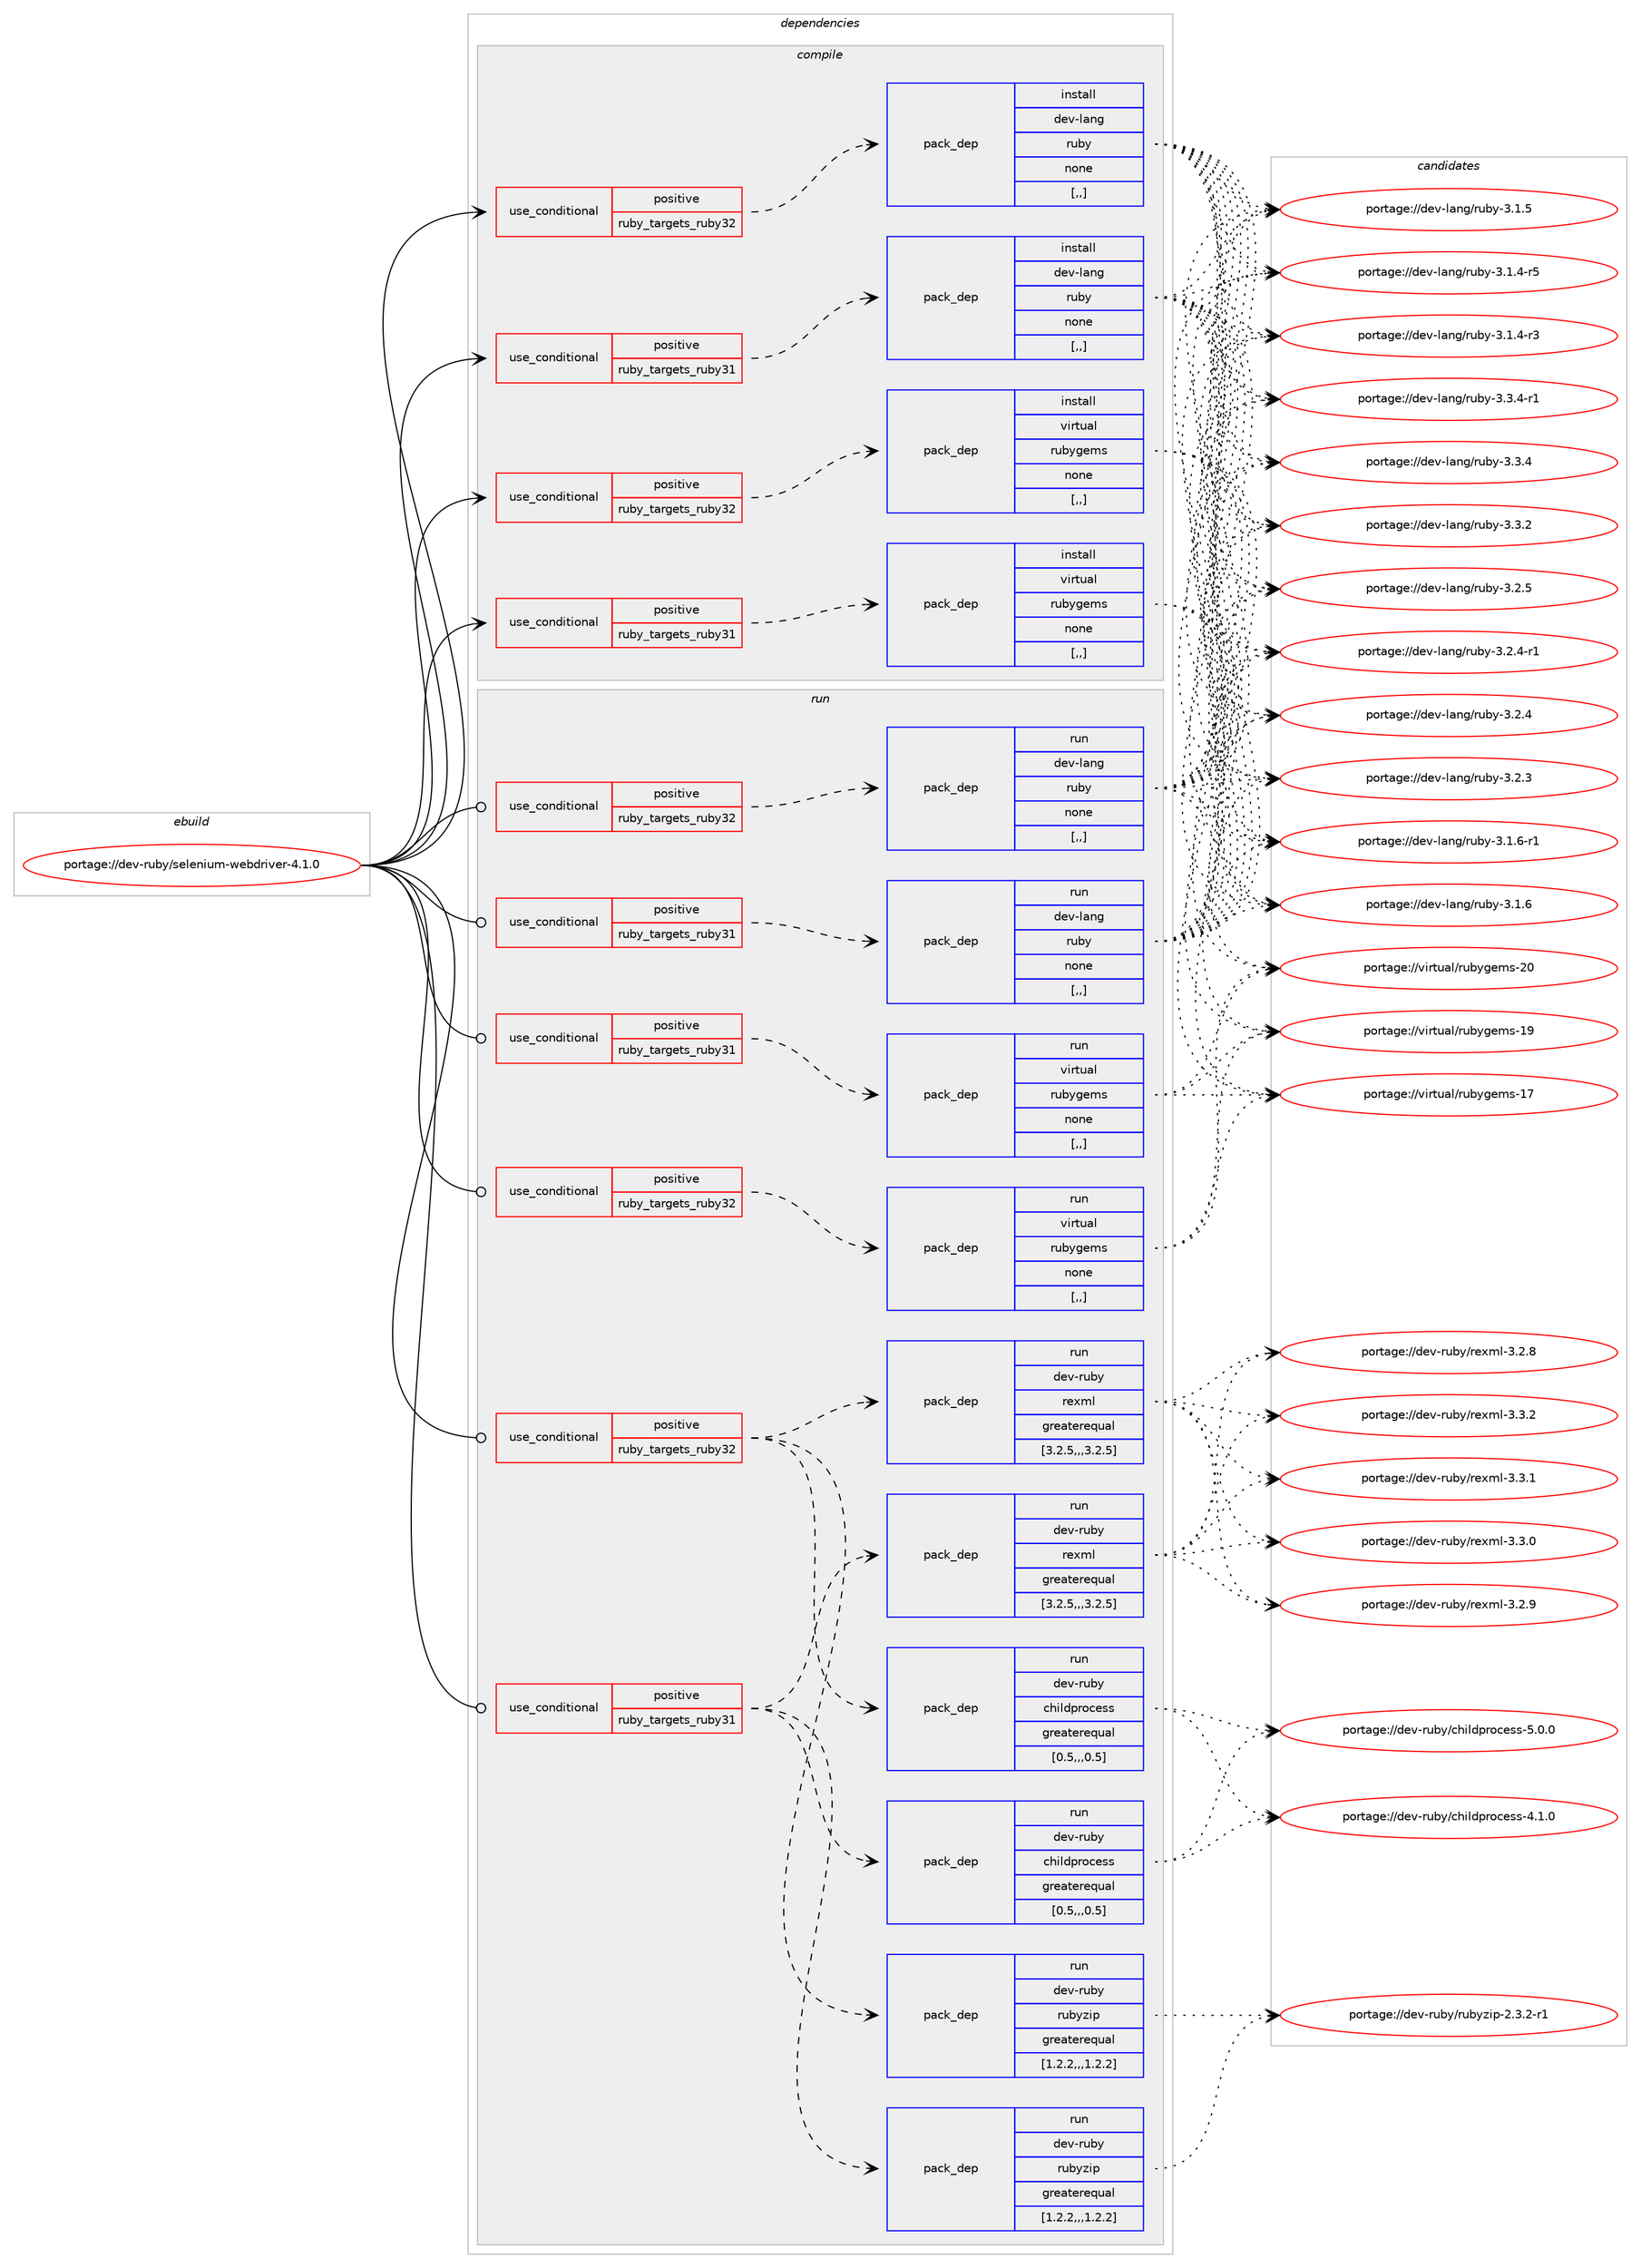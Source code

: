 digraph prolog {

# *************
# Graph options
# *************

newrank=true;
concentrate=true;
compound=true;
graph [rankdir=LR,fontname=Helvetica,fontsize=10,ranksep=1.5];#, ranksep=2.5, nodesep=0.2];
edge  [arrowhead=vee];
node  [fontname=Helvetica,fontsize=10];

# **********
# The ebuild
# **********

subgraph cluster_leftcol {
color=gray;
label=<<i>ebuild</i>>;
id [label="portage://dev-ruby/selenium-webdriver-4.1.0", color=red, width=4, href="../dev-ruby/selenium-webdriver-4.1.0.svg"];
}

# ****************
# The dependencies
# ****************

subgraph cluster_midcol {
color=gray;
label=<<i>dependencies</i>>;
subgraph cluster_compile {
fillcolor="#eeeeee";
style=filled;
label=<<i>compile</i>>;
subgraph cond56282 {
dependency202633 [label=<<TABLE BORDER="0" CELLBORDER="1" CELLSPACING="0" CELLPADDING="4"><TR><TD ROWSPAN="3" CELLPADDING="10">use_conditional</TD></TR><TR><TD>positive</TD></TR><TR><TD>ruby_targets_ruby31</TD></TR></TABLE>>, shape=none, color=red];
subgraph pack144966 {
dependency202634 [label=<<TABLE BORDER="0" CELLBORDER="1" CELLSPACING="0" CELLPADDING="4" WIDTH="220"><TR><TD ROWSPAN="6" CELLPADDING="30">pack_dep</TD></TR><TR><TD WIDTH="110">install</TD></TR><TR><TD>dev-lang</TD></TR><TR><TD>ruby</TD></TR><TR><TD>none</TD></TR><TR><TD>[,,]</TD></TR></TABLE>>, shape=none, color=blue];
}
dependency202633:e -> dependency202634:w [weight=20,style="dashed",arrowhead="vee"];
}
id:e -> dependency202633:w [weight=20,style="solid",arrowhead="vee"];
subgraph cond56283 {
dependency202635 [label=<<TABLE BORDER="0" CELLBORDER="1" CELLSPACING="0" CELLPADDING="4"><TR><TD ROWSPAN="3" CELLPADDING="10">use_conditional</TD></TR><TR><TD>positive</TD></TR><TR><TD>ruby_targets_ruby31</TD></TR></TABLE>>, shape=none, color=red];
subgraph pack144967 {
dependency202636 [label=<<TABLE BORDER="0" CELLBORDER="1" CELLSPACING="0" CELLPADDING="4" WIDTH="220"><TR><TD ROWSPAN="6" CELLPADDING="30">pack_dep</TD></TR><TR><TD WIDTH="110">install</TD></TR><TR><TD>virtual</TD></TR><TR><TD>rubygems</TD></TR><TR><TD>none</TD></TR><TR><TD>[,,]</TD></TR></TABLE>>, shape=none, color=blue];
}
dependency202635:e -> dependency202636:w [weight=20,style="dashed",arrowhead="vee"];
}
id:e -> dependency202635:w [weight=20,style="solid",arrowhead="vee"];
subgraph cond56284 {
dependency202637 [label=<<TABLE BORDER="0" CELLBORDER="1" CELLSPACING="0" CELLPADDING="4"><TR><TD ROWSPAN="3" CELLPADDING="10">use_conditional</TD></TR><TR><TD>positive</TD></TR><TR><TD>ruby_targets_ruby32</TD></TR></TABLE>>, shape=none, color=red];
subgraph pack144968 {
dependency202638 [label=<<TABLE BORDER="0" CELLBORDER="1" CELLSPACING="0" CELLPADDING="4" WIDTH="220"><TR><TD ROWSPAN="6" CELLPADDING="30">pack_dep</TD></TR><TR><TD WIDTH="110">install</TD></TR><TR><TD>dev-lang</TD></TR><TR><TD>ruby</TD></TR><TR><TD>none</TD></TR><TR><TD>[,,]</TD></TR></TABLE>>, shape=none, color=blue];
}
dependency202637:e -> dependency202638:w [weight=20,style="dashed",arrowhead="vee"];
}
id:e -> dependency202637:w [weight=20,style="solid",arrowhead="vee"];
subgraph cond56285 {
dependency202639 [label=<<TABLE BORDER="0" CELLBORDER="1" CELLSPACING="0" CELLPADDING="4"><TR><TD ROWSPAN="3" CELLPADDING="10">use_conditional</TD></TR><TR><TD>positive</TD></TR><TR><TD>ruby_targets_ruby32</TD></TR></TABLE>>, shape=none, color=red];
subgraph pack144969 {
dependency202640 [label=<<TABLE BORDER="0" CELLBORDER="1" CELLSPACING="0" CELLPADDING="4" WIDTH="220"><TR><TD ROWSPAN="6" CELLPADDING="30">pack_dep</TD></TR><TR><TD WIDTH="110">install</TD></TR><TR><TD>virtual</TD></TR><TR><TD>rubygems</TD></TR><TR><TD>none</TD></TR><TR><TD>[,,]</TD></TR></TABLE>>, shape=none, color=blue];
}
dependency202639:e -> dependency202640:w [weight=20,style="dashed",arrowhead="vee"];
}
id:e -> dependency202639:w [weight=20,style="solid",arrowhead="vee"];
}
subgraph cluster_compileandrun {
fillcolor="#eeeeee";
style=filled;
label=<<i>compile and run</i>>;
}
subgraph cluster_run {
fillcolor="#eeeeee";
style=filled;
label=<<i>run</i>>;
subgraph cond56286 {
dependency202641 [label=<<TABLE BORDER="0" CELLBORDER="1" CELLSPACING="0" CELLPADDING="4"><TR><TD ROWSPAN="3" CELLPADDING="10">use_conditional</TD></TR><TR><TD>positive</TD></TR><TR><TD>ruby_targets_ruby31</TD></TR></TABLE>>, shape=none, color=red];
subgraph pack144970 {
dependency202642 [label=<<TABLE BORDER="0" CELLBORDER="1" CELLSPACING="0" CELLPADDING="4" WIDTH="220"><TR><TD ROWSPAN="6" CELLPADDING="30">pack_dep</TD></TR><TR><TD WIDTH="110">run</TD></TR><TR><TD>dev-lang</TD></TR><TR><TD>ruby</TD></TR><TR><TD>none</TD></TR><TR><TD>[,,]</TD></TR></TABLE>>, shape=none, color=blue];
}
dependency202641:e -> dependency202642:w [weight=20,style="dashed",arrowhead="vee"];
}
id:e -> dependency202641:w [weight=20,style="solid",arrowhead="odot"];
subgraph cond56287 {
dependency202643 [label=<<TABLE BORDER="0" CELLBORDER="1" CELLSPACING="0" CELLPADDING="4"><TR><TD ROWSPAN="3" CELLPADDING="10">use_conditional</TD></TR><TR><TD>positive</TD></TR><TR><TD>ruby_targets_ruby31</TD></TR></TABLE>>, shape=none, color=red];
subgraph pack144971 {
dependency202644 [label=<<TABLE BORDER="0" CELLBORDER="1" CELLSPACING="0" CELLPADDING="4" WIDTH="220"><TR><TD ROWSPAN="6" CELLPADDING="30">pack_dep</TD></TR><TR><TD WIDTH="110">run</TD></TR><TR><TD>dev-ruby</TD></TR><TR><TD>childprocess</TD></TR><TR><TD>greaterequal</TD></TR><TR><TD>[0.5,,,0.5]</TD></TR></TABLE>>, shape=none, color=blue];
}
dependency202643:e -> dependency202644:w [weight=20,style="dashed",arrowhead="vee"];
subgraph pack144972 {
dependency202645 [label=<<TABLE BORDER="0" CELLBORDER="1" CELLSPACING="0" CELLPADDING="4" WIDTH="220"><TR><TD ROWSPAN="6" CELLPADDING="30">pack_dep</TD></TR><TR><TD WIDTH="110">run</TD></TR><TR><TD>dev-ruby</TD></TR><TR><TD>rexml</TD></TR><TR><TD>greaterequal</TD></TR><TR><TD>[3.2.5,,,3.2.5]</TD></TR></TABLE>>, shape=none, color=blue];
}
dependency202643:e -> dependency202645:w [weight=20,style="dashed",arrowhead="vee"];
subgraph pack144973 {
dependency202646 [label=<<TABLE BORDER="0" CELLBORDER="1" CELLSPACING="0" CELLPADDING="4" WIDTH="220"><TR><TD ROWSPAN="6" CELLPADDING="30">pack_dep</TD></TR><TR><TD WIDTH="110">run</TD></TR><TR><TD>dev-ruby</TD></TR><TR><TD>rubyzip</TD></TR><TR><TD>greaterequal</TD></TR><TR><TD>[1.2.2,,,1.2.2]</TD></TR></TABLE>>, shape=none, color=blue];
}
dependency202643:e -> dependency202646:w [weight=20,style="dashed",arrowhead="vee"];
}
id:e -> dependency202643:w [weight=20,style="solid",arrowhead="odot"];
subgraph cond56288 {
dependency202647 [label=<<TABLE BORDER="0" CELLBORDER="1" CELLSPACING="0" CELLPADDING="4"><TR><TD ROWSPAN="3" CELLPADDING="10">use_conditional</TD></TR><TR><TD>positive</TD></TR><TR><TD>ruby_targets_ruby31</TD></TR></TABLE>>, shape=none, color=red];
subgraph pack144974 {
dependency202648 [label=<<TABLE BORDER="0" CELLBORDER="1" CELLSPACING="0" CELLPADDING="4" WIDTH="220"><TR><TD ROWSPAN="6" CELLPADDING="30">pack_dep</TD></TR><TR><TD WIDTH="110">run</TD></TR><TR><TD>virtual</TD></TR><TR><TD>rubygems</TD></TR><TR><TD>none</TD></TR><TR><TD>[,,]</TD></TR></TABLE>>, shape=none, color=blue];
}
dependency202647:e -> dependency202648:w [weight=20,style="dashed",arrowhead="vee"];
}
id:e -> dependency202647:w [weight=20,style="solid",arrowhead="odot"];
subgraph cond56289 {
dependency202649 [label=<<TABLE BORDER="0" CELLBORDER="1" CELLSPACING="0" CELLPADDING="4"><TR><TD ROWSPAN="3" CELLPADDING="10">use_conditional</TD></TR><TR><TD>positive</TD></TR><TR><TD>ruby_targets_ruby32</TD></TR></TABLE>>, shape=none, color=red];
subgraph pack144975 {
dependency202650 [label=<<TABLE BORDER="0" CELLBORDER="1" CELLSPACING="0" CELLPADDING="4" WIDTH="220"><TR><TD ROWSPAN="6" CELLPADDING="30">pack_dep</TD></TR><TR><TD WIDTH="110">run</TD></TR><TR><TD>dev-lang</TD></TR><TR><TD>ruby</TD></TR><TR><TD>none</TD></TR><TR><TD>[,,]</TD></TR></TABLE>>, shape=none, color=blue];
}
dependency202649:e -> dependency202650:w [weight=20,style="dashed",arrowhead="vee"];
}
id:e -> dependency202649:w [weight=20,style="solid",arrowhead="odot"];
subgraph cond56290 {
dependency202651 [label=<<TABLE BORDER="0" CELLBORDER="1" CELLSPACING="0" CELLPADDING="4"><TR><TD ROWSPAN="3" CELLPADDING="10">use_conditional</TD></TR><TR><TD>positive</TD></TR><TR><TD>ruby_targets_ruby32</TD></TR></TABLE>>, shape=none, color=red];
subgraph pack144976 {
dependency202652 [label=<<TABLE BORDER="0" CELLBORDER="1" CELLSPACING="0" CELLPADDING="4" WIDTH="220"><TR><TD ROWSPAN="6" CELLPADDING="30">pack_dep</TD></TR><TR><TD WIDTH="110">run</TD></TR><TR><TD>dev-ruby</TD></TR><TR><TD>childprocess</TD></TR><TR><TD>greaterequal</TD></TR><TR><TD>[0.5,,,0.5]</TD></TR></TABLE>>, shape=none, color=blue];
}
dependency202651:e -> dependency202652:w [weight=20,style="dashed",arrowhead="vee"];
subgraph pack144977 {
dependency202653 [label=<<TABLE BORDER="0" CELLBORDER="1" CELLSPACING="0" CELLPADDING="4" WIDTH="220"><TR><TD ROWSPAN="6" CELLPADDING="30">pack_dep</TD></TR><TR><TD WIDTH="110">run</TD></TR><TR><TD>dev-ruby</TD></TR><TR><TD>rexml</TD></TR><TR><TD>greaterequal</TD></TR><TR><TD>[3.2.5,,,3.2.5]</TD></TR></TABLE>>, shape=none, color=blue];
}
dependency202651:e -> dependency202653:w [weight=20,style="dashed",arrowhead="vee"];
subgraph pack144978 {
dependency202654 [label=<<TABLE BORDER="0" CELLBORDER="1" CELLSPACING="0" CELLPADDING="4" WIDTH="220"><TR><TD ROWSPAN="6" CELLPADDING="30">pack_dep</TD></TR><TR><TD WIDTH="110">run</TD></TR><TR><TD>dev-ruby</TD></TR><TR><TD>rubyzip</TD></TR><TR><TD>greaterequal</TD></TR><TR><TD>[1.2.2,,,1.2.2]</TD></TR></TABLE>>, shape=none, color=blue];
}
dependency202651:e -> dependency202654:w [weight=20,style="dashed",arrowhead="vee"];
}
id:e -> dependency202651:w [weight=20,style="solid",arrowhead="odot"];
subgraph cond56291 {
dependency202655 [label=<<TABLE BORDER="0" CELLBORDER="1" CELLSPACING="0" CELLPADDING="4"><TR><TD ROWSPAN="3" CELLPADDING="10">use_conditional</TD></TR><TR><TD>positive</TD></TR><TR><TD>ruby_targets_ruby32</TD></TR></TABLE>>, shape=none, color=red];
subgraph pack144979 {
dependency202656 [label=<<TABLE BORDER="0" CELLBORDER="1" CELLSPACING="0" CELLPADDING="4" WIDTH="220"><TR><TD ROWSPAN="6" CELLPADDING="30">pack_dep</TD></TR><TR><TD WIDTH="110">run</TD></TR><TR><TD>virtual</TD></TR><TR><TD>rubygems</TD></TR><TR><TD>none</TD></TR><TR><TD>[,,]</TD></TR></TABLE>>, shape=none, color=blue];
}
dependency202655:e -> dependency202656:w [weight=20,style="dashed",arrowhead="vee"];
}
id:e -> dependency202655:w [weight=20,style="solid",arrowhead="odot"];
}
}

# **************
# The candidates
# **************

subgraph cluster_choices {
rank=same;
color=gray;
label=<<i>candidates</i>>;

subgraph choice144966 {
color=black;
nodesep=1;
choice100101118451089711010347114117981214551465146524511449 [label="portage://dev-lang/ruby-3.3.4-r1", color=red, width=4,href="../dev-lang/ruby-3.3.4-r1.svg"];
choice10010111845108971101034711411798121455146514652 [label="portage://dev-lang/ruby-3.3.4", color=red, width=4,href="../dev-lang/ruby-3.3.4.svg"];
choice10010111845108971101034711411798121455146514650 [label="portage://dev-lang/ruby-3.3.2", color=red, width=4,href="../dev-lang/ruby-3.3.2.svg"];
choice10010111845108971101034711411798121455146504653 [label="portage://dev-lang/ruby-3.2.5", color=red, width=4,href="../dev-lang/ruby-3.2.5.svg"];
choice100101118451089711010347114117981214551465046524511449 [label="portage://dev-lang/ruby-3.2.4-r1", color=red, width=4,href="../dev-lang/ruby-3.2.4-r1.svg"];
choice10010111845108971101034711411798121455146504652 [label="portage://dev-lang/ruby-3.2.4", color=red, width=4,href="../dev-lang/ruby-3.2.4.svg"];
choice10010111845108971101034711411798121455146504651 [label="portage://dev-lang/ruby-3.2.3", color=red, width=4,href="../dev-lang/ruby-3.2.3.svg"];
choice100101118451089711010347114117981214551464946544511449 [label="portage://dev-lang/ruby-3.1.6-r1", color=red, width=4,href="../dev-lang/ruby-3.1.6-r1.svg"];
choice10010111845108971101034711411798121455146494654 [label="portage://dev-lang/ruby-3.1.6", color=red, width=4,href="../dev-lang/ruby-3.1.6.svg"];
choice10010111845108971101034711411798121455146494653 [label="portage://dev-lang/ruby-3.1.5", color=red, width=4,href="../dev-lang/ruby-3.1.5.svg"];
choice100101118451089711010347114117981214551464946524511453 [label="portage://dev-lang/ruby-3.1.4-r5", color=red, width=4,href="../dev-lang/ruby-3.1.4-r5.svg"];
choice100101118451089711010347114117981214551464946524511451 [label="portage://dev-lang/ruby-3.1.4-r3", color=red, width=4,href="../dev-lang/ruby-3.1.4-r3.svg"];
dependency202634:e -> choice100101118451089711010347114117981214551465146524511449:w [style=dotted,weight="100"];
dependency202634:e -> choice10010111845108971101034711411798121455146514652:w [style=dotted,weight="100"];
dependency202634:e -> choice10010111845108971101034711411798121455146514650:w [style=dotted,weight="100"];
dependency202634:e -> choice10010111845108971101034711411798121455146504653:w [style=dotted,weight="100"];
dependency202634:e -> choice100101118451089711010347114117981214551465046524511449:w [style=dotted,weight="100"];
dependency202634:e -> choice10010111845108971101034711411798121455146504652:w [style=dotted,weight="100"];
dependency202634:e -> choice10010111845108971101034711411798121455146504651:w [style=dotted,weight="100"];
dependency202634:e -> choice100101118451089711010347114117981214551464946544511449:w [style=dotted,weight="100"];
dependency202634:e -> choice10010111845108971101034711411798121455146494654:w [style=dotted,weight="100"];
dependency202634:e -> choice10010111845108971101034711411798121455146494653:w [style=dotted,weight="100"];
dependency202634:e -> choice100101118451089711010347114117981214551464946524511453:w [style=dotted,weight="100"];
dependency202634:e -> choice100101118451089711010347114117981214551464946524511451:w [style=dotted,weight="100"];
}
subgraph choice144967 {
color=black;
nodesep=1;
choice118105114116117971084711411798121103101109115455048 [label="portage://virtual/rubygems-20", color=red, width=4,href="../virtual/rubygems-20.svg"];
choice118105114116117971084711411798121103101109115454957 [label="portage://virtual/rubygems-19", color=red, width=4,href="../virtual/rubygems-19.svg"];
choice118105114116117971084711411798121103101109115454955 [label="portage://virtual/rubygems-17", color=red, width=4,href="../virtual/rubygems-17.svg"];
dependency202636:e -> choice118105114116117971084711411798121103101109115455048:w [style=dotted,weight="100"];
dependency202636:e -> choice118105114116117971084711411798121103101109115454957:w [style=dotted,weight="100"];
dependency202636:e -> choice118105114116117971084711411798121103101109115454955:w [style=dotted,weight="100"];
}
subgraph choice144968 {
color=black;
nodesep=1;
choice100101118451089711010347114117981214551465146524511449 [label="portage://dev-lang/ruby-3.3.4-r1", color=red, width=4,href="../dev-lang/ruby-3.3.4-r1.svg"];
choice10010111845108971101034711411798121455146514652 [label="portage://dev-lang/ruby-3.3.4", color=red, width=4,href="../dev-lang/ruby-3.3.4.svg"];
choice10010111845108971101034711411798121455146514650 [label="portage://dev-lang/ruby-3.3.2", color=red, width=4,href="../dev-lang/ruby-3.3.2.svg"];
choice10010111845108971101034711411798121455146504653 [label="portage://dev-lang/ruby-3.2.5", color=red, width=4,href="../dev-lang/ruby-3.2.5.svg"];
choice100101118451089711010347114117981214551465046524511449 [label="portage://dev-lang/ruby-3.2.4-r1", color=red, width=4,href="../dev-lang/ruby-3.2.4-r1.svg"];
choice10010111845108971101034711411798121455146504652 [label="portage://dev-lang/ruby-3.2.4", color=red, width=4,href="../dev-lang/ruby-3.2.4.svg"];
choice10010111845108971101034711411798121455146504651 [label="portage://dev-lang/ruby-3.2.3", color=red, width=4,href="../dev-lang/ruby-3.2.3.svg"];
choice100101118451089711010347114117981214551464946544511449 [label="portage://dev-lang/ruby-3.1.6-r1", color=red, width=4,href="../dev-lang/ruby-3.1.6-r1.svg"];
choice10010111845108971101034711411798121455146494654 [label="portage://dev-lang/ruby-3.1.6", color=red, width=4,href="../dev-lang/ruby-3.1.6.svg"];
choice10010111845108971101034711411798121455146494653 [label="portage://dev-lang/ruby-3.1.5", color=red, width=4,href="../dev-lang/ruby-3.1.5.svg"];
choice100101118451089711010347114117981214551464946524511453 [label="portage://dev-lang/ruby-3.1.4-r5", color=red, width=4,href="../dev-lang/ruby-3.1.4-r5.svg"];
choice100101118451089711010347114117981214551464946524511451 [label="portage://dev-lang/ruby-3.1.4-r3", color=red, width=4,href="../dev-lang/ruby-3.1.4-r3.svg"];
dependency202638:e -> choice100101118451089711010347114117981214551465146524511449:w [style=dotted,weight="100"];
dependency202638:e -> choice10010111845108971101034711411798121455146514652:w [style=dotted,weight="100"];
dependency202638:e -> choice10010111845108971101034711411798121455146514650:w [style=dotted,weight="100"];
dependency202638:e -> choice10010111845108971101034711411798121455146504653:w [style=dotted,weight="100"];
dependency202638:e -> choice100101118451089711010347114117981214551465046524511449:w [style=dotted,weight="100"];
dependency202638:e -> choice10010111845108971101034711411798121455146504652:w [style=dotted,weight="100"];
dependency202638:e -> choice10010111845108971101034711411798121455146504651:w [style=dotted,weight="100"];
dependency202638:e -> choice100101118451089711010347114117981214551464946544511449:w [style=dotted,weight="100"];
dependency202638:e -> choice10010111845108971101034711411798121455146494654:w [style=dotted,weight="100"];
dependency202638:e -> choice10010111845108971101034711411798121455146494653:w [style=dotted,weight="100"];
dependency202638:e -> choice100101118451089711010347114117981214551464946524511453:w [style=dotted,weight="100"];
dependency202638:e -> choice100101118451089711010347114117981214551464946524511451:w [style=dotted,weight="100"];
}
subgraph choice144969 {
color=black;
nodesep=1;
choice118105114116117971084711411798121103101109115455048 [label="portage://virtual/rubygems-20", color=red, width=4,href="../virtual/rubygems-20.svg"];
choice118105114116117971084711411798121103101109115454957 [label="portage://virtual/rubygems-19", color=red, width=4,href="../virtual/rubygems-19.svg"];
choice118105114116117971084711411798121103101109115454955 [label="portage://virtual/rubygems-17", color=red, width=4,href="../virtual/rubygems-17.svg"];
dependency202640:e -> choice118105114116117971084711411798121103101109115455048:w [style=dotted,weight="100"];
dependency202640:e -> choice118105114116117971084711411798121103101109115454957:w [style=dotted,weight="100"];
dependency202640:e -> choice118105114116117971084711411798121103101109115454955:w [style=dotted,weight="100"];
}
subgraph choice144970 {
color=black;
nodesep=1;
choice100101118451089711010347114117981214551465146524511449 [label="portage://dev-lang/ruby-3.3.4-r1", color=red, width=4,href="../dev-lang/ruby-3.3.4-r1.svg"];
choice10010111845108971101034711411798121455146514652 [label="portage://dev-lang/ruby-3.3.4", color=red, width=4,href="../dev-lang/ruby-3.3.4.svg"];
choice10010111845108971101034711411798121455146514650 [label="portage://dev-lang/ruby-3.3.2", color=red, width=4,href="../dev-lang/ruby-3.3.2.svg"];
choice10010111845108971101034711411798121455146504653 [label="portage://dev-lang/ruby-3.2.5", color=red, width=4,href="../dev-lang/ruby-3.2.5.svg"];
choice100101118451089711010347114117981214551465046524511449 [label="portage://dev-lang/ruby-3.2.4-r1", color=red, width=4,href="../dev-lang/ruby-3.2.4-r1.svg"];
choice10010111845108971101034711411798121455146504652 [label="portage://dev-lang/ruby-3.2.4", color=red, width=4,href="../dev-lang/ruby-3.2.4.svg"];
choice10010111845108971101034711411798121455146504651 [label="portage://dev-lang/ruby-3.2.3", color=red, width=4,href="../dev-lang/ruby-3.2.3.svg"];
choice100101118451089711010347114117981214551464946544511449 [label="portage://dev-lang/ruby-3.1.6-r1", color=red, width=4,href="../dev-lang/ruby-3.1.6-r1.svg"];
choice10010111845108971101034711411798121455146494654 [label="portage://dev-lang/ruby-3.1.6", color=red, width=4,href="../dev-lang/ruby-3.1.6.svg"];
choice10010111845108971101034711411798121455146494653 [label="portage://dev-lang/ruby-3.1.5", color=red, width=4,href="../dev-lang/ruby-3.1.5.svg"];
choice100101118451089711010347114117981214551464946524511453 [label="portage://dev-lang/ruby-3.1.4-r5", color=red, width=4,href="../dev-lang/ruby-3.1.4-r5.svg"];
choice100101118451089711010347114117981214551464946524511451 [label="portage://dev-lang/ruby-3.1.4-r3", color=red, width=4,href="../dev-lang/ruby-3.1.4-r3.svg"];
dependency202642:e -> choice100101118451089711010347114117981214551465146524511449:w [style=dotted,weight="100"];
dependency202642:e -> choice10010111845108971101034711411798121455146514652:w [style=dotted,weight="100"];
dependency202642:e -> choice10010111845108971101034711411798121455146514650:w [style=dotted,weight="100"];
dependency202642:e -> choice10010111845108971101034711411798121455146504653:w [style=dotted,weight="100"];
dependency202642:e -> choice100101118451089711010347114117981214551465046524511449:w [style=dotted,weight="100"];
dependency202642:e -> choice10010111845108971101034711411798121455146504652:w [style=dotted,weight="100"];
dependency202642:e -> choice10010111845108971101034711411798121455146504651:w [style=dotted,weight="100"];
dependency202642:e -> choice100101118451089711010347114117981214551464946544511449:w [style=dotted,weight="100"];
dependency202642:e -> choice10010111845108971101034711411798121455146494654:w [style=dotted,weight="100"];
dependency202642:e -> choice10010111845108971101034711411798121455146494653:w [style=dotted,weight="100"];
dependency202642:e -> choice100101118451089711010347114117981214551464946524511453:w [style=dotted,weight="100"];
dependency202642:e -> choice100101118451089711010347114117981214551464946524511451:w [style=dotted,weight="100"];
}
subgraph choice144971 {
color=black;
nodesep=1;
choice1001011184511411798121479910410510810011211411199101115115455346484648 [label="portage://dev-ruby/childprocess-5.0.0", color=red, width=4,href="../dev-ruby/childprocess-5.0.0.svg"];
choice1001011184511411798121479910410510810011211411199101115115455246494648 [label="portage://dev-ruby/childprocess-4.1.0", color=red, width=4,href="../dev-ruby/childprocess-4.1.0.svg"];
dependency202644:e -> choice1001011184511411798121479910410510810011211411199101115115455346484648:w [style=dotted,weight="100"];
dependency202644:e -> choice1001011184511411798121479910410510810011211411199101115115455246494648:w [style=dotted,weight="100"];
}
subgraph choice144972 {
color=black;
nodesep=1;
choice100101118451141179812147114101120109108455146514650 [label="portage://dev-ruby/rexml-3.3.2", color=red, width=4,href="../dev-ruby/rexml-3.3.2.svg"];
choice100101118451141179812147114101120109108455146514649 [label="portage://dev-ruby/rexml-3.3.1", color=red, width=4,href="../dev-ruby/rexml-3.3.1.svg"];
choice100101118451141179812147114101120109108455146514648 [label="portage://dev-ruby/rexml-3.3.0", color=red, width=4,href="../dev-ruby/rexml-3.3.0.svg"];
choice100101118451141179812147114101120109108455146504657 [label="portage://dev-ruby/rexml-3.2.9", color=red, width=4,href="../dev-ruby/rexml-3.2.9.svg"];
choice100101118451141179812147114101120109108455146504656 [label="portage://dev-ruby/rexml-3.2.8", color=red, width=4,href="../dev-ruby/rexml-3.2.8.svg"];
dependency202645:e -> choice100101118451141179812147114101120109108455146514650:w [style=dotted,weight="100"];
dependency202645:e -> choice100101118451141179812147114101120109108455146514649:w [style=dotted,weight="100"];
dependency202645:e -> choice100101118451141179812147114101120109108455146514648:w [style=dotted,weight="100"];
dependency202645:e -> choice100101118451141179812147114101120109108455146504657:w [style=dotted,weight="100"];
dependency202645:e -> choice100101118451141179812147114101120109108455146504656:w [style=dotted,weight="100"];
}
subgraph choice144973 {
color=black;
nodesep=1;
choice100101118451141179812147114117981211221051124550465146504511449 [label="portage://dev-ruby/rubyzip-2.3.2-r1", color=red, width=4,href="../dev-ruby/rubyzip-2.3.2-r1.svg"];
dependency202646:e -> choice100101118451141179812147114117981211221051124550465146504511449:w [style=dotted,weight="100"];
}
subgraph choice144974 {
color=black;
nodesep=1;
choice118105114116117971084711411798121103101109115455048 [label="portage://virtual/rubygems-20", color=red, width=4,href="../virtual/rubygems-20.svg"];
choice118105114116117971084711411798121103101109115454957 [label="portage://virtual/rubygems-19", color=red, width=4,href="../virtual/rubygems-19.svg"];
choice118105114116117971084711411798121103101109115454955 [label="portage://virtual/rubygems-17", color=red, width=4,href="../virtual/rubygems-17.svg"];
dependency202648:e -> choice118105114116117971084711411798121103101109115455048:w [style=dotted,weight="100"];
dependency202648:e -> choice118105114116117971084711411798121103101109115454957:w [style=dotted,weight="100"];
dependency202648:e -> choice118105114116117971084711411798121103101109115454955:w [style=dotted,weight="100"];
}
subgraph choice144975 {
color=black;
nodesep=1;
choice100101118451089711010347114117981214551465146524511449 [label="portage://dev-lang/ruby-3.3.4-r1", color=red, width=4,href="../dev-lang/ruby-3.3.4-r1.svg"];
choice10010111845108971101034711411798121455146514652 [label="portage://dev-lang/ruby-3.3.4", color=red, width=4,href="../dev-lang/ruby-3.3.4.svg"];
choice10010111845108971101034711411798121455146514650 [label="portage://dev-lang/ruby-3.3.2", color=red, width=4,href="../dev-lang/ruby-3.3.2.svg"];
choice10010111845108971101034711411798121455146504653 [label="portage://dev-lang/ruby-3.2.5", color=red, width=4,href="../dev-lang/ruby-3.2.5.svg"];
choice100101118451089711010347114117981214551465046524511449 [label="portage://dev-lang/ruby-3.2.4-r1", color=red, width=4,href="../dev-lang/ruby-3.2.4-r1.svg"];
choice10010111845108971101034711411798121455146504652 [label="portage://dev-lang/ruby-3.2.4", color=red, width=4,href="../dev-lang/ruby-3.2.4.svg"];
choice10010111845108971101034711411798121455146504651 [label="portage://dev-lang/ruby-3.2.3", color=red, width=4,href="../dev-lang/ruby-3.2.3.svg"];
choice100101118451089711010347114117981214551464946544511449 [label="portage://dev-lang/ruby-3.1.6-r1", color=red, width=4,href="../dev-lang/ruby-3.1.6-r1.svg"];
choice10010111845108971101034711411798121455146494654 [label="portage://dev-lang/ruby-3.1.6", color=red, width=4,href="../dev-lang/ruby-3.1.6.svg"];
choice10010111845108971101034711411798121455146494653 [label="portage://dev-lang/ruby-3.1.5", color=red, width=4,href="../dev-lang/ruby-3.1.5.svg"];
choice100101118451089711010347114117981214551464946524511453 [label="portage://dev-lang/ruby-3.1.4-r5", color=red, width=4,href="../dev-lang/ruby-3.1.4-r5.svg"];
choice100101118451089711010347114117981214551464946524511451 [label="portage://dev-lang/ruby-3.1.4-r3", color=red, width=4,href="../dev-lang/ruby-3.1.4-r3.svg"];
dependency202650:e -> choice100101118451089711010347114117981214551465146524511449:w [style=dotted,weight="100"];
dependency202650:e -> choice10010111845108971101034711411798121455146514652:w [style=dotted,weight="100"];
dependency202650:e -> choice10010111845108971101034711411798121455146514650:w [style=dotted,weight="100"];
dependency202650:e -> choice10010111845108971101034711411798121455146504653:w [style=dotted,weight="100"];
dependency202650:e -> choice100101118451089711010347114117981214551465046524511449:w [style=dotted,weight="100"];
dependency202650:e -> choice10010111845108971101034711411798121455146504652:w [style=dotted,weight="100"];
dependency202650:e -> choice10010111845108971101034711411798121455146504651:w [style=dotted,weight="100"];
dependency202650:e -> choice100101118451089711010347114117981214551464946544511449:w [style=dotted,weight="100"];
dependency202650:e -> choice10010111845108971101034711411798121455146494654:w [style=dotted,weight="100"];
dependency202650:e -> choice10010111845108971101034711411798121455146494653:w [style=dotted,weight="100"];
dependency202650:e -> choice100101118451089711010347114117981214551464946524511453:w [style=dotted,weight="100"];
dependency202650:e -> choice100101118451089711010347114117981214551464946524511451:w [style=dotted,weight="100"];
}
subgraph choice144976 {
color=black;
nodesep=1;
choice1001011184511411798121479910410510810011211411199101115115455346484648 [label="portage://dev-ruby/childprocess-5.0.0", color=red, width=4,href="../dev-ruby/childprocess-5.0.0.svg"];
choice1001011184511411798121479910410510810011211411199101115115455246494648 [label="portage://dev-ruby/childprocess-4.1.0", color=red, width=4,href="../dev-ruby/childprocess-4.1.0.svg"];
dependency202652:e -> choice1001011184511411798121479910410510810011211411199101115115455346484648:w [style=dotted,weight="100"];
dependency202652:e -> choice1001011184511411798121479910410510810011211411199101115115455246494648:w [style=dotted,weight="100"];
}
subgraph choice144977 {
color=black;
nodesep=1;
choice100101118451141179812147114101120109108455146514650 [label="portage://dev-ruby/rexml-3.3.2", color=red, width=4,href="../dev-ruby/rexml-3.3.2.svg"];
choice100101118451141179812147114101120109108455146514649 [label="portage://dev-ruby/rexml-3.3.1", color=red, width=4,href="../dev-ruby/rexml-3.3.1.svg"];
choice100101118451141179812147114101120109108455146514648 [label="portage://dev-ruby/rexml-3.3.0", color=red, width=4,href="../dev-ruby/rexml-3.3.0.svg"];
choice100101118451141179812147114101120109108455146504657 [label="portage://dev-ruby/rexml-3.2.9", color=red, width=4,href="../dev-ruby/rexml-3.2.9.svg"];
choice100101118451141179812147114101120109108455146504656 [label="portage://dev-ruby/rexml-3.2.8", color=red, width=4,href="../dev-ruby/rexml-3.2.8.svg"];
dependency202653:e -> choice100101118451141179812147114101120109108455146514650:w [style=dotted,weight="100"];
dependency202653:e -> choice100101118451141179812147114101120109108455146514649:w [style=dotted,weight="100"];
dependency202653:e -> choice100101118451141179812147114101120109108455146514648:w [style=dotted,weight="100"];
dependency202653:e -> choice100101118451141179812147114101120109108455146504657:w [style=dotted,weight="100"];
dependency202653:e -> choice100101118451141179812147114101120109108455146504656:w [style=dotted,weight="100"];
}
subgraph choice144978 {
color=black;
nodesep=1;
choice100101118451141179812147114117981211221051124550465146504511449 [label="portage://dev-ruby/rubyzip-2.3.2-r1", color=red, width=4,href="../dev-ruby/rubyzip-2.3.2-r1.svg"];
dependency202654:e -> choice100101118451141179812147114117981211221051124550465146504511449:w [style=dotted,weight="100"];
}
subgraph choice144979 {
color=black;
nodesep=1;
choice118105114116117971084711411798121103101109115455048 [label="portage://virtual/rubygems-20", color=red, width=4,href="../virtual/rubygems-20.svg"];
choice118105114116117971084711411798121103101109115454957 [label="portage://virtual/rubygems-19", color=red, width=4,href="../virtual/rubygems-19.svg"];
choice118105114116117971084711411798121103101109115454955 [label="portage://virtual/rubygems-17", color=red, width=4,href="../virtual/rubygems-17.svg"];
dependency202656:e -> choice118105114116117971084711411798121103101109115455048:w [style=dotted,weight="100"];
dependency202656:e -> choice118105114116117971084711411798121103101109115454957:w [style=dotted,weight="100"];
dependency202656:e -> choice118105114116117971084711411798121103101109115454955:w [style=dotted,weight="100"];
}
}

}
